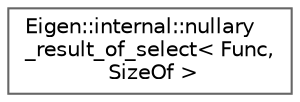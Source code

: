 digraph "Graphical Class Hierarchy"
{
 // LATEX_PDF_SIZE
  bgcolor="transparent";
  edge [fontname=Helvetica,fontsize=10,labelfontname=Helvetica,labelfontsize=10];
  node [fontname=Helvetica,fontsize=10,shape=box,height=0.2,width=0.4];
  rankdir="LR";
  Node0 [id="Node000000",label="Eigen::internal::nullary\l_result_of_select\< Func,\l SizeOf \>",height=0.2,width=0.4,color="grey40", fillcolor="white", style="filled",URL="$structEigen_1_1internal_1_1nullary__result__of__select.html",tooltip=" "];
}
